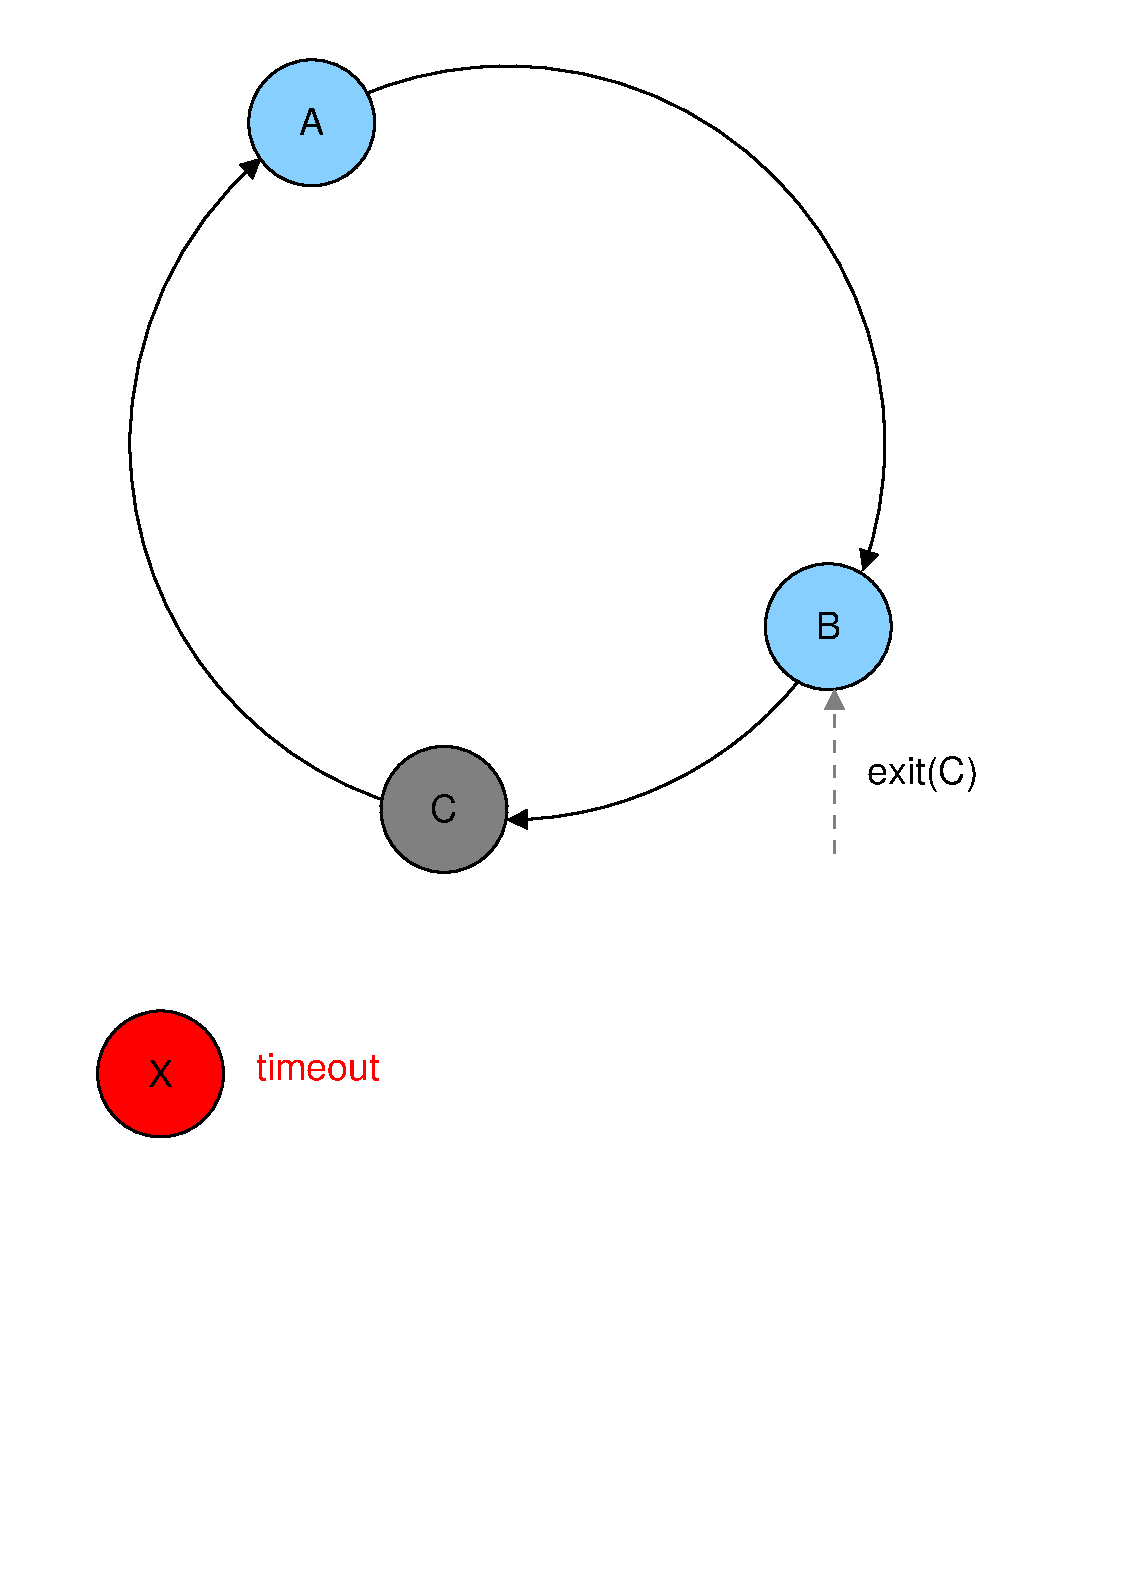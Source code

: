 #FIG 3.2  Produced by xfig version 3.2.5-alpha5
Landscape
Center
Metric
A4      
100.00
Single
-2
1200 2
0 32 #808080
5 1 0 2 0 0 51 -1 -1 0.000 0 0 1 0 5850.375 3599.333 5400 6255 4300 5802 4093 1558
	1 1 2.00 120.00 120.00
5 1 0 2 0 0 51 -1 -1 0.000 0 0 1 0 5849.690 3597.966 8145 4995 7625 5615 5850 6285
	1 1 2.00 120.00 120.00
5 1 0 2 0 0 51 -1 -1 0.000 0 0 1 0 5850.208 3599.044 4230 1440 6118 913 8393 4505
	1 1 2.00 120.00 120.00
6 2205 405 10395 11745
2 2 0 2 7 11 51 -1 -1 0.000 0 0 7 0 0 5
	 2250 450 10350 450 10350 11700 2250 11700 2250 450
-6
6 3960 810 4950 1800
1 3 0 2 0 11 50 -1 20 0.000 1 0.0000 4455 1305 450 450 4455 1305 4905 1305
4 1 0 50 -1 16 18 0.0000 4 225 195 4455 1395 A\001
-6
6 7650 4410 8640 5400
1 3 0 2 0 11 50 -1 20 0.000 1 0.0000 8145 4905 450 450 8145 4905 8595 4905
4 1 0 50 -1 16 18 0.0000 4 225 210 8145 4995 B\001
-6
1 3 0 2 0 4 50 -1 20 0.000 1 0.0000 3375 8100 450 450 3375 8100 3825 8100
1 3 0 2 0 32 50 -1 20 0.000 1 0.0000 5400 6210 450 450 5400 6210 5850 6210
2 1 1 2 32 0 50 -1 -1 6.000 0 0 -1 1 0 2
	1 1 2.00 120.00 120.00
	 8190 6525 8190 5355
4 1 0 50 -1 16 18 0.0000 4 225 210 3375 8190 X\001
4 1 0 50 -1 16 18 0.0000 4 225 225 5400 6300 C\001
4 1 4 50 -1 16 18 0.0000 4 225 975 4500 8145 timeout\001
4 1 0 50 -1 16 18 0.0000 4 300 885 8820 6030 exit(C)\001
